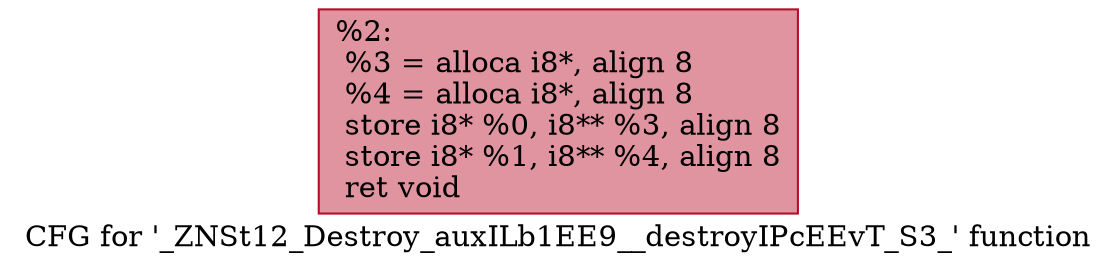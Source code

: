 digraph "CFG for '_ZNSt12_Destroy_auxILb1EE9__destroyIPcEEvT_S3_' function" {
	label="CFG for '_ZNSt12_Destroy_auxILb1EE9__destroyIPcEEvT_S3_' function";

	Node0x560255cc3710 [shape=record,color="#b70d28ff", style=filled, fillcolor="#b70d2870",label="{%2:\l  %3 = alloca i8*, align 8\l  %4 = alloca i8*, align 8\l  store i8* %0, i8** %3, align 8\l  store i8* %1, i8** %4, align 8\l  ret void\l}"];
}
